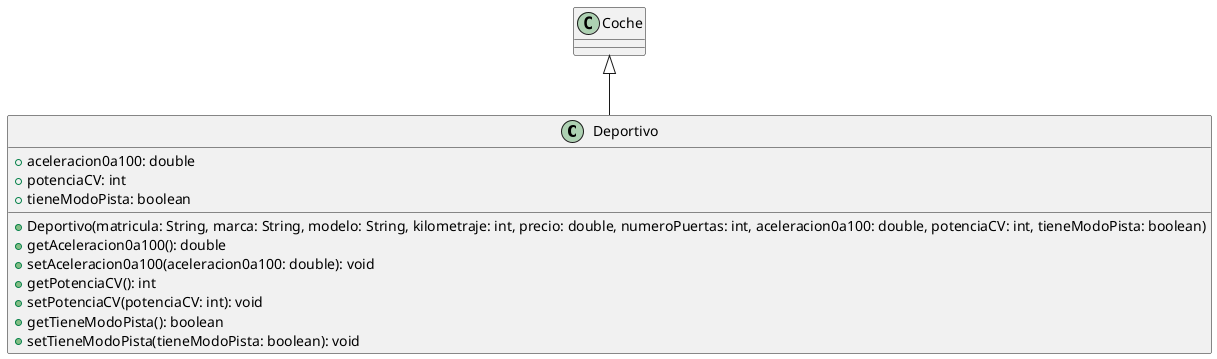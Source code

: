 @startuml
class Deportivo extends Coche {
  + aceleracion0a100: double
  + potenciaCV: int
  + tieneModoPista: boolean
  + Deportivo(matricula: String, marca: String, modelo: String, kilometraje: int, precio: double, numeroPuertas: int, aceleracion0a100: double, potenciaCV: int, tieneModoPista: boolean)
  + getAceleracion0a100(): double
  + setAceleracion0a100(aceleracion0a100: double): void
  + getPotenciaCV(): int
  + setPotenciaCV(potenciaCV: int): void
  + getTieneModoPista(): boolean
  + setTieneModoPista(tieneModoPista: boolean): void
}
@enduml